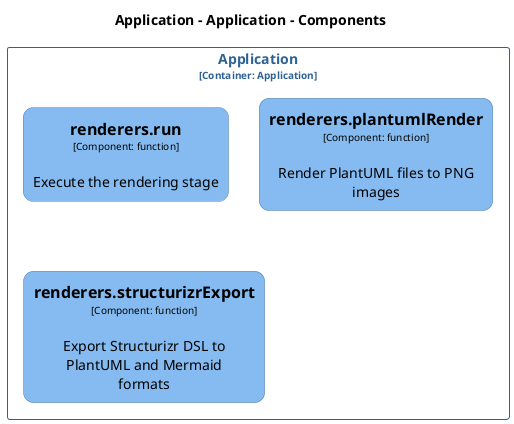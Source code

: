 @startuml
set separator none
title Application - Application - Components

top to bottom direction
skinparam ranksep 60
skinparam nodesep 30

skinparam {
  arrowFontSize 10
  defaultTextAlignment center
  wrapWidth 200
  maxMessageSize 100
  defaultFontName "Arial"
}

hide stereotype

skinparam rectangle<<Application.Application.renderersplantumlRender>> {
  BackgroundColor #85bbf0
  FontColor #000000
  BorderColor #5d82a8
  roundCorner 20
  shadowing false
}
skinparam rectangle<<Application.Application.renderersrun>> {
  BackgroundColor #85bbf0
  FontColor #000000
  BorderColor #5d82a8
  roundCorner 20
  shadowing false
}
skinparam rectangle<<Application.Application.renderersstructurizrExport>> {
  BackgroundColor #85bbf0
  FontColor #000000
  BorderColor #5d82a8
  roundCorner 20
  shadowing false
}
skinparam rectangle<<Application.Application>> {
  BorderColor #2e6295
  FontColor #2e6295
  shadowing false
}

rectangle "Application\n<size:10>[Container: Application]</size>" <<Application.Application>> {
  rectangle "==renderers.run\n<size:10>[Component: function]</size>\n\nExecute the rendering stage" <<Application.Application.renderersrun>> as Application.Application.renderersrun
  rectangle "==renderers.plantumlRender\n<size:10>[Component: function]</size>\n\nRender PlantUML files to PNG images" <<Application.Application.renderersplantumlRender>> as Application.Application.renderersplantumlRender
  rectangle "==renderers.structurizrExport\n<size:10>[Component: function]</size>\n\nExport Structurizr DSL to PlantUML and Mermaid formats" <<Application.Application.renderersstructurizrExport>> as Application.Application.renderersstructurizrExport
}

@enduml